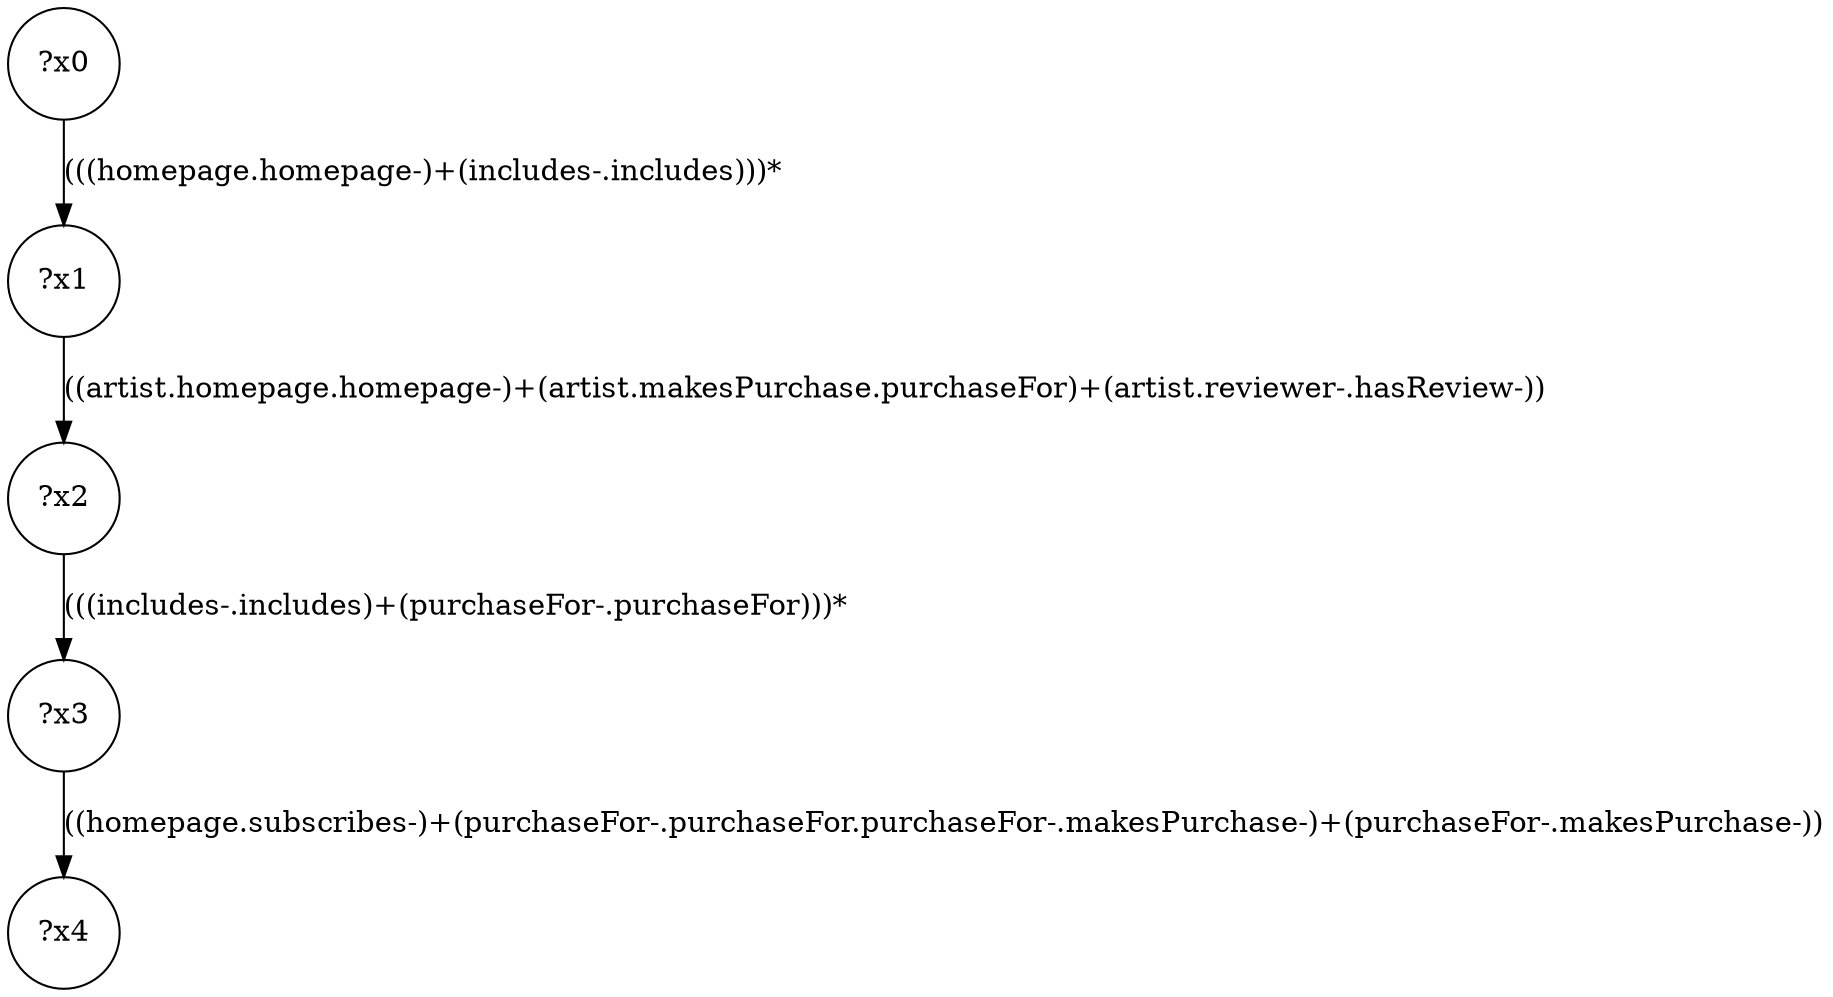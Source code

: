 digraph g {
	x0 [shape=circle, label="?x0"];
	x1 [shape=circle, label="?x1"];
	x0 -> x1 [label="(((homepage.homepage-)+(includes-.includes)))*"];
	x2 [shape=circle, label="?x2"];
	x1 -> x2 [label="((artist.homepage.homepage-)+(artist.makesPurchase.purchaseFor)+(artist.reviewer-.hasReview-))"];
	x3 [shape=circle, label="?x3"];
	x2 -> x3 [label="(((includes-.includes)+(purchaseFor-.purchaseFor)))*"];
	x4 [shape=circle, label="?x4"];
	x3 -> x4 [label="((homepage.subscribes-)+(purchaseFor-.purchaseFor.purchaseFor-.makesPurchase-)+(purchaseFor-.makesPurchase-))"];
}
